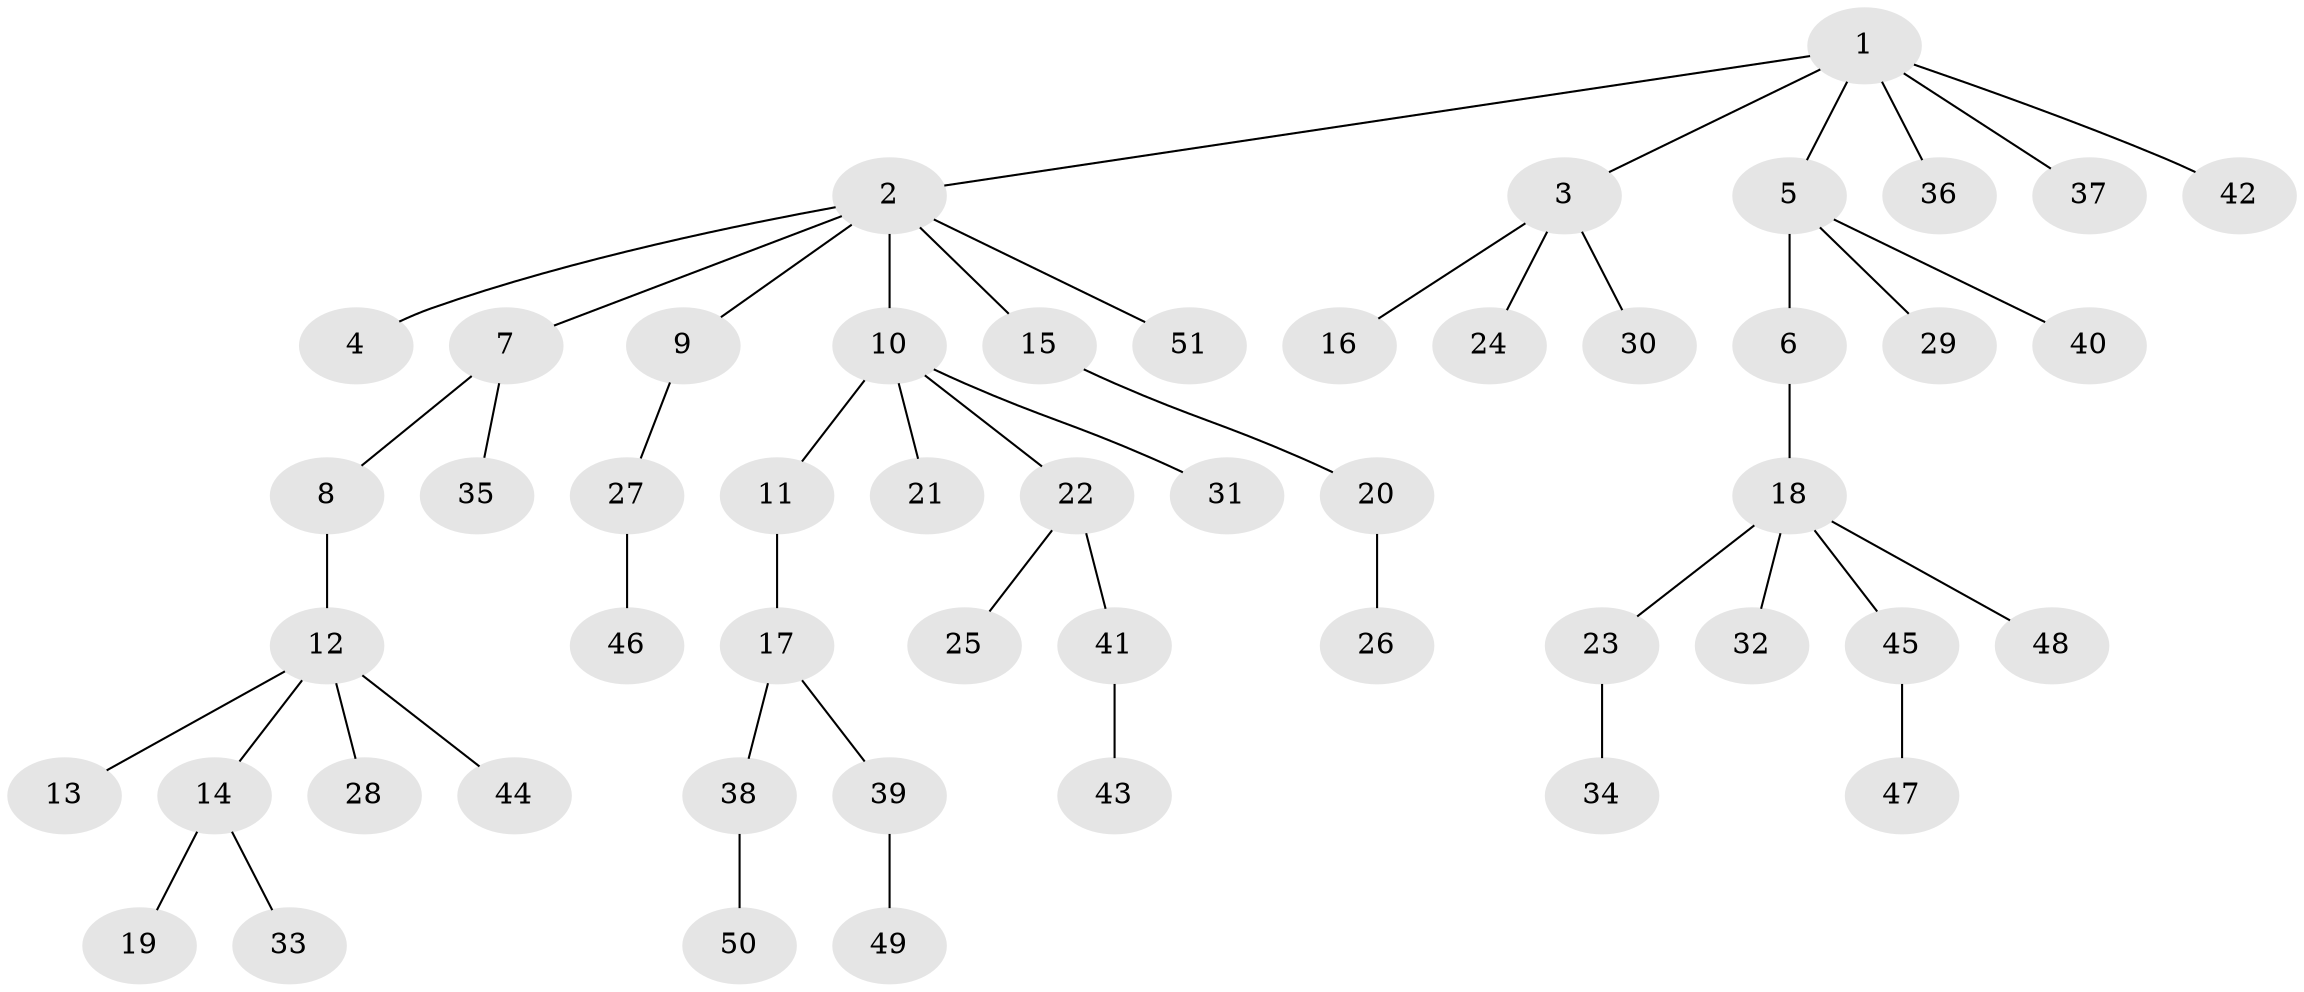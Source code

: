 // coarse degree distribution, {5: 0.08108108108108109, 6: 0.02702702702702703, 3: 0.13513513513513514, 2: 0.13513513513513514, 4: 0.02702702702702703, 1: 0.5945945945945946}
// Generated by graph-tools (version 1.1) at 2025/42/03/06/25 10:42:02]
// undirected, 51 vertices, 50 edges
graph export_dot {
graph [start="1"]
  node [color=gray90,style=filled];
  1;
  2;
  3;
  4;
  5;
  6;
  7;
  8;
  9;
  10;
  11;
  12;
  13;
  14;
  15;
  16;
  17;
  18;
  19;
  20;
  21;
  22;
  23;
  24;
  25;
  26;
  27;
  28;
  29;
  30;
  31;
  32;
  33;
  34;
  35;
  36;
  37;
  38;
  39;
  40;
  41;
  42;
  43;
  44;
  45;
  46;
  47;
  48;
  49;
  50;
  51;
  1 -- 2;
  1 -- 3;
  1 -- 5;
  1 -- 36;
  1 -- 37;
  1 -- 42;
  2 -- 4;
  2 -- 7;
  2 -- 9;
  2 -- 10;
  2 -- 15;
  2 -- 51;
  3 -- 16;
  3 -- 24;
  3 -- 30;
  5 -- 6;
  5 -- 29;
  5 -- 40;
  6 -- 18;
  7 -- 8;
  7 -- 35;
  8 -- 12;
  9 -- 27;
  10 -- 11;
  10 -- 21;
  10 -- 22;
  10 -- 31;
  11 -- 17;
  12 -- 13;
  12 -- 14;
  12 -- 28;
  12 -- 44;
  14 -- 19;
  14 -- 33;
  15 -- 20;
  17 -- 38;
  17 -- 39;
  18 -- 23;
  18 -- 32;
  18 -- 45;
  18 -- 48;
  20 -- 26;
  22 -- 25;
  22 -- 41;
  23 -- 34;
  27 -- 46;
  38 -- 50;
  39 -- 49;
  41 -- 43;
  45 -- 47;
}
